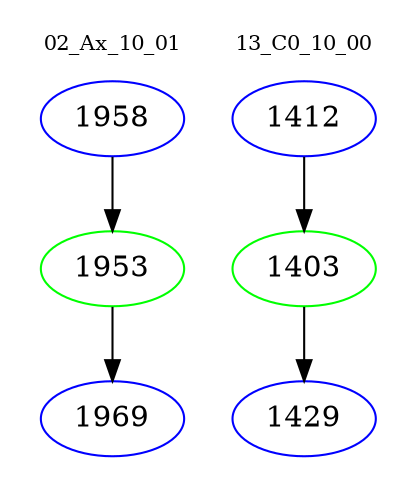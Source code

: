 digraph{
subgraph cluster_0 {
color = white
label = "02_Ax_10_01";
fontsize=10;
T0_1958 [label="1958", color="blue"]
T0_1958 -> T0_1953 [color="black"]
T0_1953 [label="1953", color="green"]
T0_1953 -> T0_1969 [color="black"]
T0_1969 [label="1969", color="blue"]
}
subgraph cluster_1 {
color = white
label = "13_C0_10_00";
fontsize=10;
T1_1412 [label="1412", color="blue"]
T1_1412 -> T1_1403 [color="black"]
T1_1403 [label="1403", color="green"]
T1_1403 -> T1_1429 [color="black"]
T1_1429 [label="1429", color="blue"]
}
}
